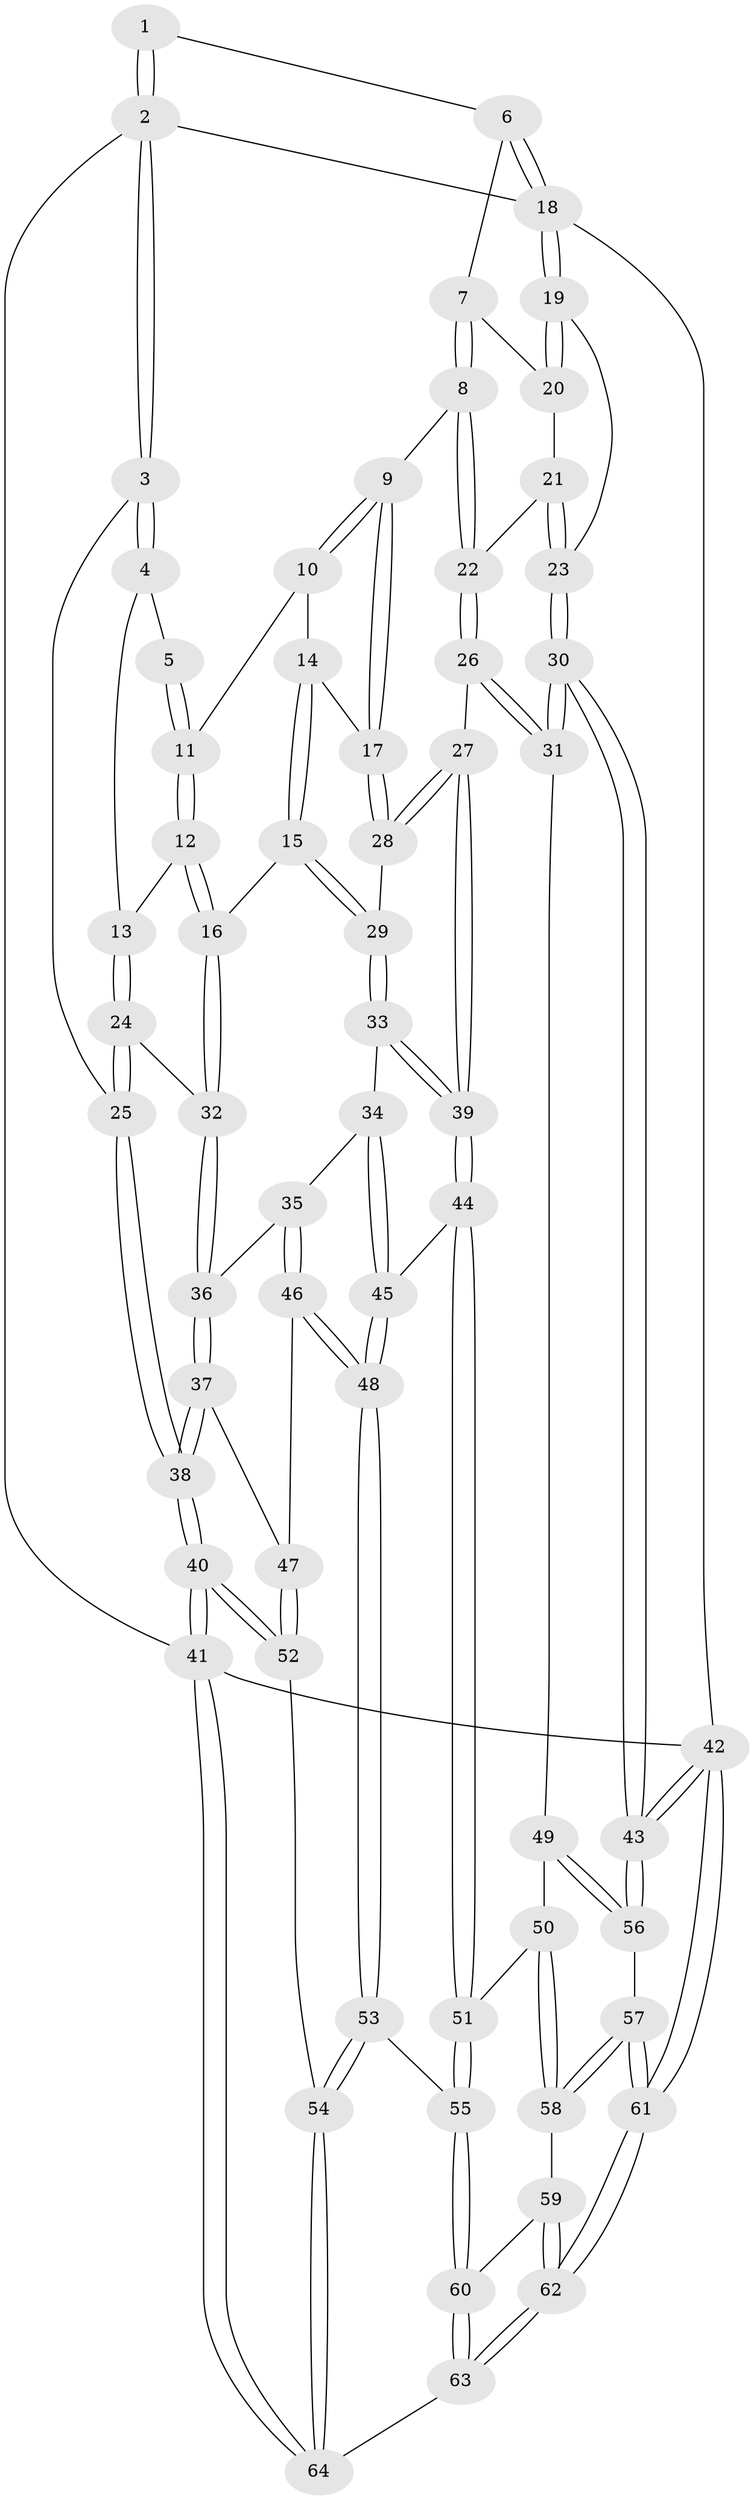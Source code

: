 // coarse degree distribution, {3: 0.16666666666666666, 8: 0.027777777777777776, 5: 0.2777777777777778, 4: 0.4166666666666667, 6: 0.1111111111111111}
// Generated by graph-tools (version 1.1) at 2025/42/03/06/25 10:42:35]
// undirected, 64 vertices, 157 edges
graph export_dot {
graph [start="1"]
  node [color=gray90,style=filled];
  1 [pos="+0.2638726579522236+0"];
  2 [pos="+0+0"];
  3 [pos="+0+0.12248363686060497"];
  4 [pos="+0.121161880652218+0.09179636100000307"];
  5 [pos="+0.253648436596557+0"];
  6 [pos="+0.7311799189887812+0"];
  7 [pos="+0.7229431492897507+0"];
  8 [pos="+0.7043499298321919+0"];
  9 [pos="+0.6013546516767936+0.13324893072869506"];
  10 [pos="+0.37328577588748507+0.11851397147366988"];
  11 [pos="+0.31271025974556965+0.10461964143640531"];
  12 [pos="+0.2474762564825548+0.25956360429826136"];
  13 [pos="+0.16921944620209253+0.21756250895118584"];
  14 [pos="+0.39831824990273984+0.20453960316708436"];
  15 [pos="+0.2661092951901581+0.28432446509768466"];
  16 [pos="+0.257430876695942+0.2819365089342007"];
  17 [pos="+0.584266872018745+0.18003697255463777"];
  18 [pos="+1+0"];
  19 [pos="+1+0.28320287533559124"];
  20 [pos="+0.93702139863391+0.13958702939385084"];
  21 [pos="+0.9796901416234508+0.2525948801292912"];
  22 [pos="+0.8347748433942497+0.25157710129599586"];
  23 [pos="+1+0.31872863644899785"];
  24 [pos="+0+0.2831790989022957"];
  25 [pos="+0+0.28120080793016633"];
  26 [pos="+0.8160566847501025+0.4625399018923464"];
  27 [pos="+0.7922691146062079+0.462738973544748"];
  28 [pos="+0.5514185912560355+0.3345459957620845"];
  29 [pos="+0.4833973161252493+0.3868487208919683"];
  30 [pos="+1+0.5373690221256586"];
  31 [pos="+0.9454468168109733+0.5475693273066083"];
  32 [pos="+0.19062005290112055+0.399250878236748"];
  33 [pos="+0.48046643581660387+0.3994261382491048"];
  34 [pos="+0.39484168751830445+0.5149499643262441"];
  35 [pos="+0.3782173522513381+0.5241780252230263"];
  36 [pos="+0.18372152832171326+0.490808378224522"];
  37 [pos="+0.11834700690779891+0.5705993961397335"];
  38 [pos="+0+0.5429476265860171"];
  39 [pos="+0.608357799718937+0.619481097962793"];
  40 [pos="+0+1"];
  41 [pos="+0+1"];
  42 [pos="+1+1"];
  43 [pos="+1+0.8797692717715118"];
  44 [pos="+0.5942008749606712+0.6707823797259457"];
  45 [pos="+0.5172243694181374+0.6655101315275013"];
  46 [pos="+0.3378864518121151+0.6764471892678513"];
  47 [pos="+0.13194325738938542+0.5978859040940557"];
  48 [pos="+0.3637313759212582+0.7383996778943844"];
  49 [pos="+0.8386070154274251+0.7111548851004525"];
  50 [pos="+0.7923728320950815+0.7388282722851038"];
  51 [pos="+0.6437239221923796+0.7624128458553292"];
  52 [pos="+0.14629042238724016+0.8335191827932932"];
  53 [pos="+0.34087342290752315+0.8387438108256162"];
  54 [pos="+0.3264589400799547+0.8651852235732778"];
  55 [pos="+0.6399227475818752+0.772778121542797"];
  56 [pos="+0.9264043751947023+0.8418895236151221"];
  57 [pos="+0.8683594420105152+0.9254865751443001"];
  58 [pos="+0.8208858999594063+0.915457435931826"];
  59 [pos="+0.791766685014938+0.9293061978906016"];
  60 [pos="+0.6321717642117378+0.918733547606166"];
  61 [pos="+1+1"];
  62 [pos="+0.7892406369092275+1"];
  63 [pos="+0.49402945167611517+1"];
  64 [pos="+0.45694706495824233+1"];
  1 -- 2;
  1 -- 2;
  1 -- 6;
  2 -- 3;
  2 -- 3;
  2 -- 18;
  2 -- 41;
  3 -- 4;
  3 -- 4;
  3 -- 25;
  4 -- 5;
  4 -- 13;
  5 -- 11;
  5 -- 11;
  6 -- 7;
  6 -- 18;
  6 -- 18;
  7 -- 8;
  7 -- 8;
  7 -- 20;
  8 -- 9;
  8 -- 22;
  8 -- 22;
  9 -- 10;
  9 -- 10;
  9 -- 17;
  9 -- 17;
  10 -- 11;
  10 -- 14;
  11 -- 12;
  11 -- 12;
  12 -- 13;
  12 -- 16;
  12 -- 16;
  13 -- 24;
  13 -- 24;
  14 -- 15;
  14 -- 15;
  14 -- 17;
  15 -- 16;
  15 -- 29;
  15 -- 29;
  16 -- 32;
  16 -- 32;
  17 -- 28;
  17 -- 28;
  18 -- 19;
  18 -- 19;
  18 -- 42;
  19 -- 20;
  19 -- 20;
  19 -- 23;
  20 -- 21;
  21 -- 22;
  21 -- 23;
  21 -- 23;
  22 -- 26;
  22 -- 26;
  23 -- 30;
  23 -- 30;
  24 -- 25;
  24 -- 25;
  24 -- 32;
  25 -- 38;
  25 -- 38;
  26 -- 27;
  26 -- 31;
  26 -- 31;
  27 -- 28;
  27 -- 28;
  27 -- 39;
  27 -- 39;
  28 -- 29;
  29 -- 33;
  29 -- 33;
  30 -- 31;
  30 -- 31;
  30 -- 43;
  30 -- 43;
  31 -- 49;
  32 -- 36;
  32 -- 36;
  33 -- 34;
  33 -- 39;
  33 -- 39;
  34 -- 35;
  34 -- 45;
  34 -- 45;
  35 -- 36;
  35 -- 46;
  35 -- 46;
  36 -- 37;
  36 -- 37;
  37 -- 38;
  37 -- 38;
  37 -- 47;
  38 -- 40;
  38 -- 40;
  39 -- 44;
  39 -- 44;
  40 -- 41;
  40 -- 41;
  40 -- 52;
  40 -- 52;
  41 -- 64;
  41 -- 64;
  41 -- 42;
  42 -- 43;
  42 -- 43;
  42 -- 61;
  42 -- 61;
  43 -- 56;
  43 -- 56;
  44 -- 45;
  44 -- 51;
  44 -- 51;
  45 -- 48;
  45 -- 48;
  46 -- 47;
  46 -- 48;
  46 -- 48;
  47 -- 52;
  47 -- 52;
  48 -- 53;
  48 -- 53;
  49 -- 50;
  49 -- 56;
  49 -- 56;
  50 -- 51;
  50 -- 58;
  50 -- 58;
  51 -- 55;
  51 -- 55;
  52 -- 54;
  53 -- 54;
  53 -- 54;
  53 -- 55;
  54 -- 64;
  54 -- 64;
  55 -- 60;
  55 -- 60;
  56 -- 57;
  57 -- 58;
  57 -- 58;
  57 -- 61;
  57 -- 61;
  58 -- 59;
  59 -- 60;
  59 -- 62;
  59 -- 62;
  60 -- 63;
  60 -- 63;
  61 -- 62;
  61 -- 62;
  62 -- 63;
  62 -- 63;
  63 -- 64;
}
